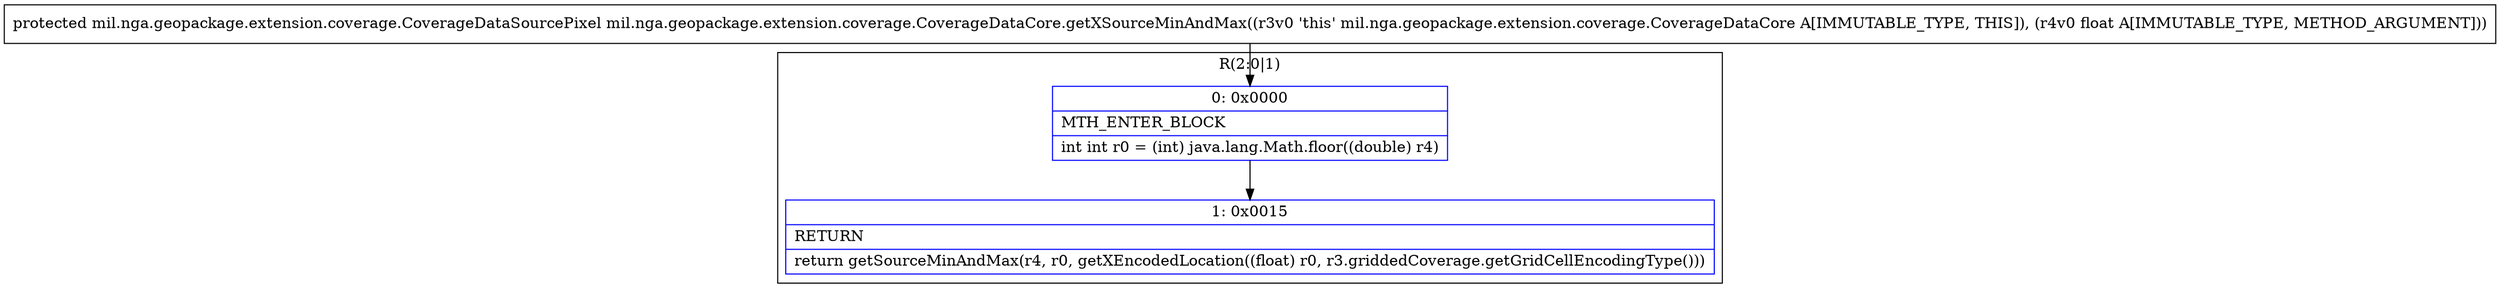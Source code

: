 digraph "CFG formil.nga.geopackage.extension.coverage.CoverageDataCore.getXSourceMinAndMax(F)Lmil\/nga\/geopackage\/extension\/coverage\/CoverageDataSourcePixel;" {
subgraph cluster_Region_476637511 {
label = "R(2:0|1)";
node [shape=record,color=blue];
Node_0 [shape=record,label="{0\:\ 0x0000|MTH_ENTER_BLOCK\l|int int r0 = (int) java.lang.Math.floor((double) r4)\l}"];
Node_1 [shape=record,label="{1\:\ 0x0015|RETURN\l|return getSourceMinAndMax(r4, r0, getXEncodedLocation((float) r0, r3.griddedCoverage.getGridCellEncodingType()))\l}"];
}
MethodNode[shape=record,label="{protected mil.nga.geopackage.extension.coverage.CoverageDataSourcePixel mil.nga.geopackage.extension.coverage.CoverageDataCore.getXSourceMinAndMax((r3v0 'this' mil.nga.geopackage.extension.coverage.CoverageDataCore A[IMMUTABLE_TYPE, THIS]), (r4v0 float A[IMMUTABLE_TYPE, METHOD_ARGUMENT])) }"];
MethodNode -> Node_0;
Node_0 -> Node_1;
}

